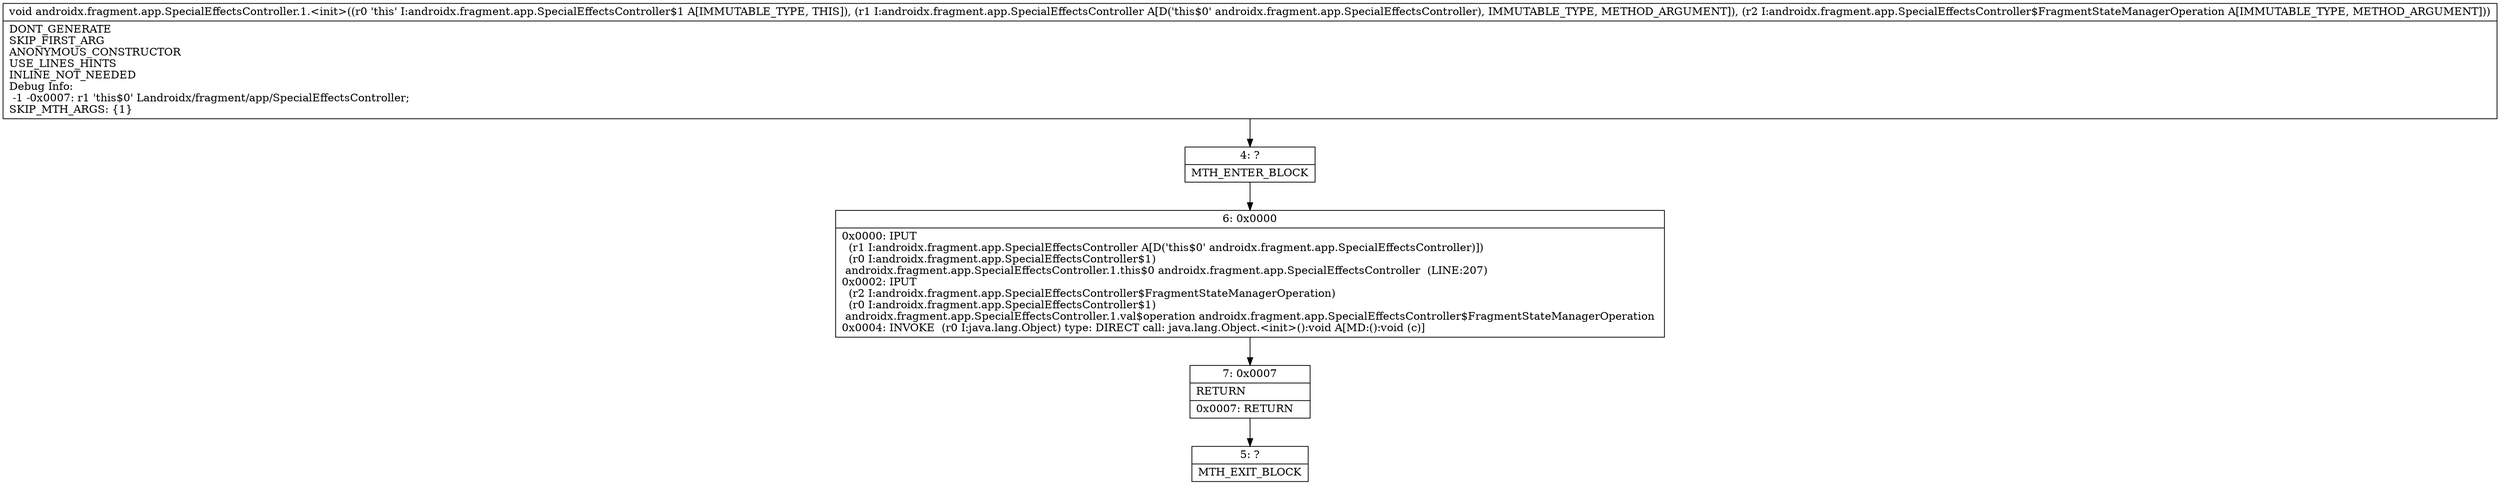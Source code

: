 digraph "CFG forandroidx.fragment.app.SpecialEffectsController.1.\<init\>(Landroidx\/fragment\/app\/SpecialEffectsController;Landroidx\/fragment\/app\/SpecialEffectsController$FragmentStateManagerOperation;)V" {
Node_4 [shape=record,label="{4\:\ ?|MTH_ENTER_BLOCK\l}"];
Node_6 [shape=record,label="{6\:\ 0x0000|0x0000: IPUT  \l  (r1 I:androidx.fragment.app.SpecialEffectsController A[D('this$0' androidx.fragment.app.SpecialEffectsController)])\l  (r0 I:androidx.fragment.app.SpecialEffectsController$1)\l androidx.fragment.app.SpecialEffectsController.1.this$0 androidx.fragment.app.SpecialEffectsController  (LINE:207)\l0x0002: IPUT  \l  (r2 I:androidx.fragment.app.SpecialEffectsController$FragmentStateManagerOperation)\l  (r0 I:androidx.fragment.app.SpecialEffectsController$1)\l androidx.fragment.app.SpecialEffectsController.1.val$operation androidx.fragment.app.SpecialEffectsController$FragmentStateManagerOperation \l0x0004: INVOKE  (r0 I:java.lang.Object) type: DIRECT call: java.lang.Object.\<init\>():void A[MD:():void (c)]\l}"];
Node_7 [shape=record,label="{7\:\ 0x0007|RETURN\l|0x0007: RETURN   \l}"];
Node_5 [shape=record,label="{5\:\ ?|MTH_EXIT_BLOCK\l}"];
MethodNode[shape=record,label="{void androidx.fragment.app.SpecialEffectsController.1.\<init\>((r0 'this' I:androidx.fragment.app.SpecialEffectsController$1 A[IMMUTABLE_TYPE, THIS]), (r1 I:androidx.fragment.app.SpecialEffectsController A[D('this$0' androidx.fragment.app.SpecialEffectsController), IMMUTABLE_TYPE, METHOD_ARGUMENT]), (r2 I:androidx.fragment.app.SpecialEffectsController$FragmentStateManagerOperation A[IMMUTABLE_TYPE, METHOD_ARGUMENT]))  | DONT_GENERATE\lSKIP_FIRST_ARG\lANONYMOUS_CONSTRUCTOR\lUSE_LINES_HINTS\lINLINE_NOT_NEEDED\lDebug Info:\l  \-1 \-0x0007: r1 'this$0' Landroidx\/fragment\/app\/SpecialEffectsController;\lSKIP_MTH_ARGS: \{1\}\l}"];
MethodNode -> Node_4;Node_4 -> Node_6;
Node_6 -> Node_7;
Node_7 -> Node_5;
}


